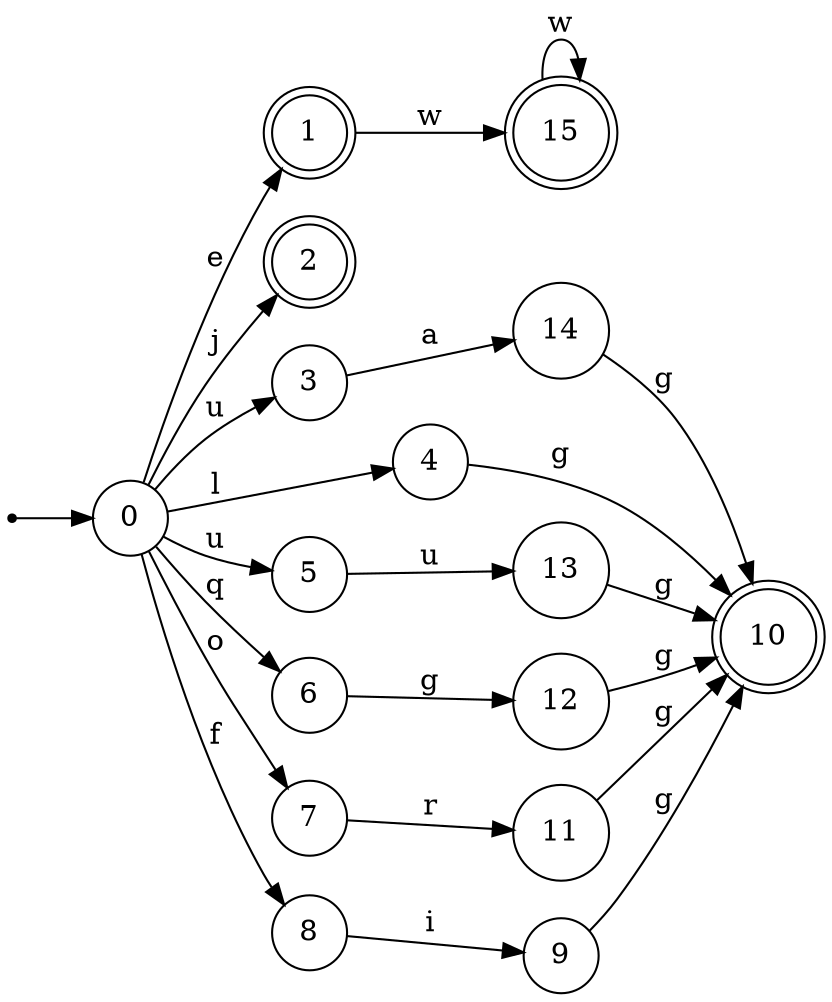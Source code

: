 digraph finite_state_machine {
rankdir=LR;
size="20,20";
node [shape = point]; "dummy0"
node [shape = circle]; "0";
"dummy0" -> "0";
node [shape = doublecircle]; "1";node [shape = doublecircle]; "2";node [shape = circle]; "3";
node [shape = circle]; "4";
node [shape = circle]; "5";
node [shape = circle]; "6";
node [shape = circle]; "7";
node [shape = circle]; "8";
node [shape = circle]; "9";
node [shape = doublecircle]; "10";node [shape = circle]; "11";
node [shape = circle]; "12";
node [shape = circle]; "13";
node [shape = circle]; "14";
node [shape = doublecircle]; "15";"0" -> "1" [label = "e"];
 "0" -> "2" [label = "j"];
 "0" -> "3" [label = "u"];
 "0" -> "5" [label = "u"];
 "0" -> "4" [label = "l"];
 "0" -> "6" [label = "q"];
 "0" -> "7" [label = "o"];
 "0" -> "8" [label = "f"];
 "8" -> "9" [label = "i"];
 "9" -> "10" [label = "g"];
 "7" -> "11" [label = "r"];
 "11" -> "10" [label = "g"];
 "6" -> "12" [label = "g"];
 "12" -> "10" [label = "g"];
 "5" -> "13" [label = "u"];
 "13" -> "10" [label = "g"];
 "4" -> "10" [label = "g"];
 "3" -> "14" [label = "a"];
 "14" -> "10" [label = "g"];
 "1" -> "15" [label = "w"];
 "15" -> "15" [label = "w"];
 }
